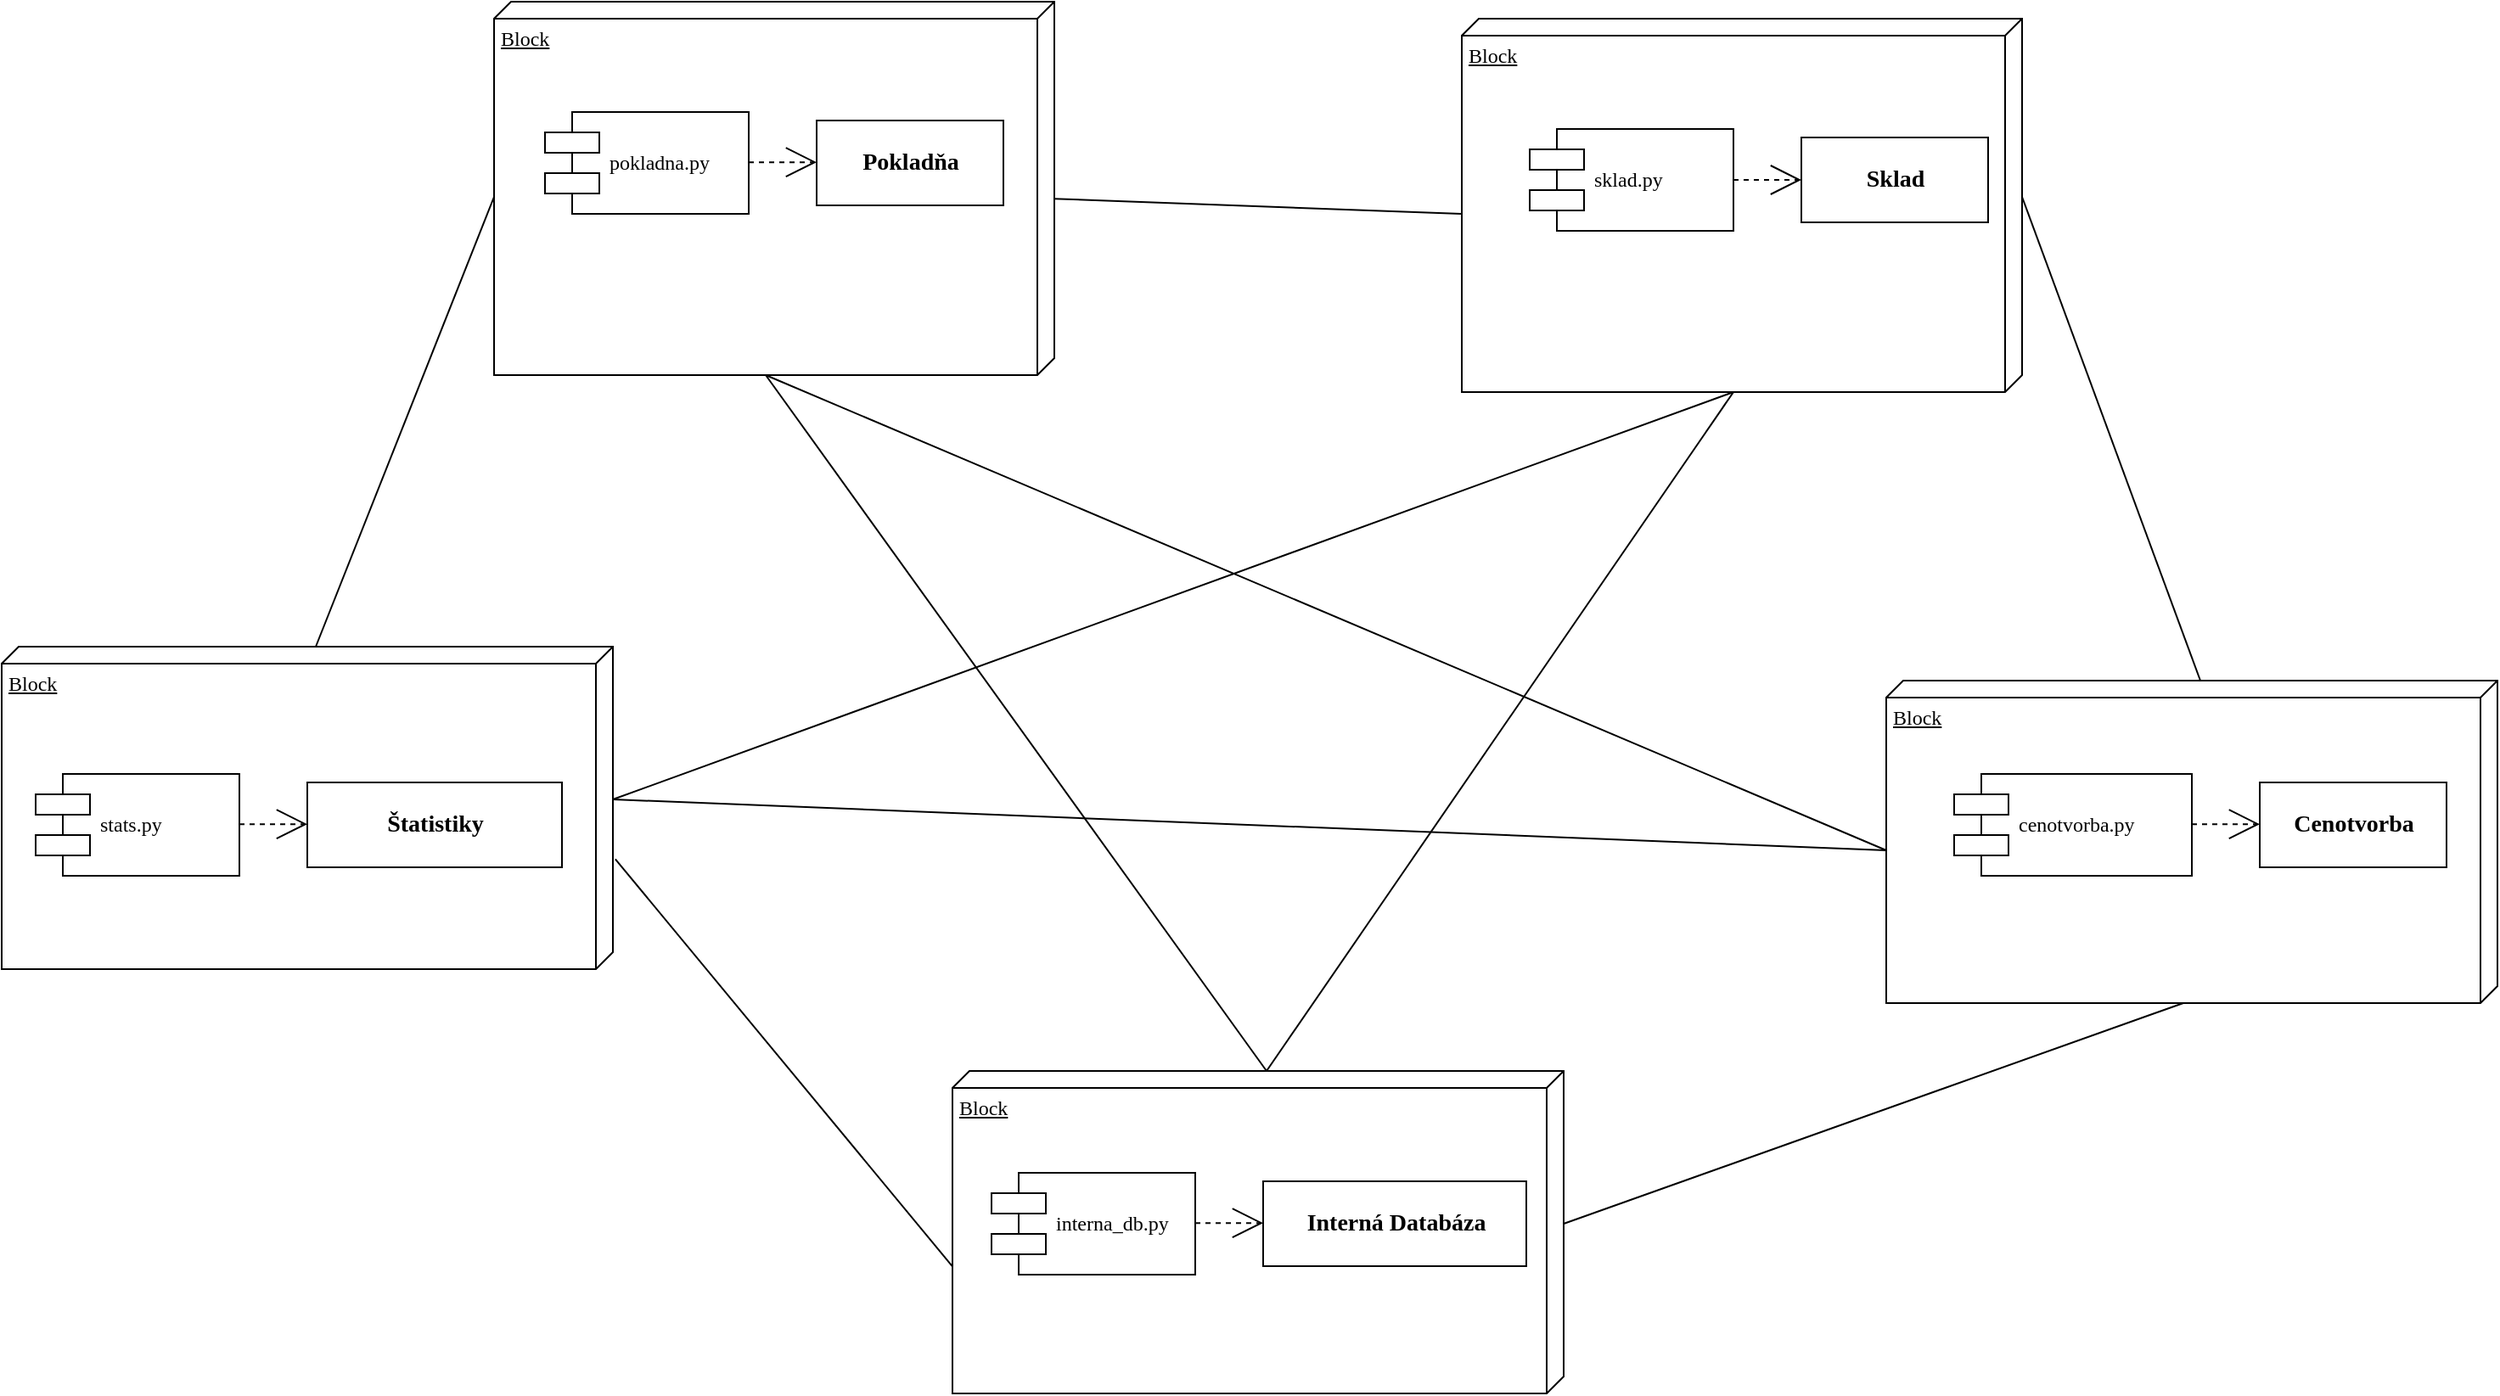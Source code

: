 <mxfile version="20.5.1" type="github">
  <diagram name="Page-1" id="5f0bae14-7c28-e335-631c-24af17079c00">
    <mxGraphModel dx="2830" dy="940" grid="1" gridSize="10" guides="1" tooltips="1" connect="1" arrows="1" fold="1" page="1" pageScale="1" pageWidth="1100" pageHeight="850" background="none" math="0" shadow="0">
      <root>
        <mxCell id="0" />
        <mxCell id="1" parent="0" />
        <mxCell id="tpBAGbhvA21EfK-I3iRg-14" value="" style="endArrow=none;html=1;rounded=0;fontSize=14;exitX=0.659;exitY=-0.004;exitDx=0;exitDy=0;exitPerimeter=0;entryX=0.606;entryY=1;entryDx=0;entryDy=0;entryPerimeter=0;" edge="1" parent="1" source="tpBAGbhvA21EfK-I3iRg-2" target="39150e848f15840c-3">
          <mxGeometry width="50" height="50" relative="1" as="geometry">
            <mxPoint x="280" y="580" as="sourcePoint" />
            <mxPoint x="330" y="520" as="targetPoint" />
          </mxGeometry>
        </mxCell>
        <mxCell id="tpBAGbhvA21EfK-I3iRg-17" value="" style="group" vertex="1" connectable="0" parent="1">
          <mxGeometry x="890" y="410" width="360" height="190" as="geometry" />
        </mxCell>
        <mxCell id="tpBAGbhvA21EfK-I3iRg-3" value="Block" style="verticalAlign=top;align=left;spacingTop=8;spacingLeft=2;spacingRight=12;shape=cube;size=10;direction=south;fontStyle=4;html=1;rounded=0;shadow=0;comic=0;labelBackgroundColor=none;strokeWidth=1;fontFamily=Verdana;fontSize=12" vertex="1" parent="tpBAGbhvA21EfK-I3iRg-17">
          <mxGeometry width="360" height="190" as="geometry" />
        </mxCell>
        <mxCell id="tpBAGbhvA21EfK-I3iRg-4" value="cenotvorba.py" style="shape=component;align=left;spacingLeft=36;rounded=0;shadow=0;comic=0;labelBackgroundColor=none;strokeWidth=1;fontFamily=Verdana;fontSize=12;html=1;" vertex="1" parent="tpBAGbhvA21EfK-I3iRg-17">
          <mxGeometry x="40" y="55" width="140" height="60" as="geometry" />
        </mxCell>
        <mxCell id="tpBAGbhvA21EfK-I3iRg-7" value="Cenotvorba" style="html=1;rounded=0;shadow=0;comic=0;labelBackgroundColor=none;strokeWidth=1;fontFamily=Verdana;fontSize=14;align=center;fontStyle=1" vertex="1" parent="tpBAGbhvA21EfK-I3iRg-17">
          <mxGeometry x="220" y="60" width="110" height="50" as="geometry" />
        </mxCell>
        <mxCell id="tpBAGbhvA21EfK-I3iRg-9" style="edgeStyle=orthogonalEdgeStyle;rounded=0;html=1;dashed=1;labelBackgroundColor=none;startArrow=none;startFill=0;startSize=8;endArrow=open;endFill=0;endSize=16;fontFamily=Verdana;fontSize=12;" edge="1" parent="tpBAGbhvA21EfK-I3iRg-17">
          <mxGeometry relative="1" as="geometry">
            <mxPoint x="180" y="84.58" as="sourcePoint" />
            <mxPoint x="220" y="84.58" as="targetPoint" />
          </mxGeometry>
        </mxCell>
        <mxCell id="tpBAGbhvA21EfK-I3iRg-19" value="" style="group" vertex="1" connectable="0" parent="1">
          <mxGeometry x="340" y="640" width="360" height="190" as="geometry" />
        </mxCell>
        <mxCell id="tpBAGbhvA21EfK-I3iRg-32" value="" style="group" vertex="1" connectable="0" parent="tpBAGbhvA21EfK-I3iRg-19">
          <mxGeometry width="360" height="190" as="geometry" />
        </mxCell>
        <mxCell id="39150e848f15840c-3" value="Block" style="verticalAlign=top;align=left;spacingTop=8;spacingLeft=2;spacingRight=12;shape=cube;size=10;direction=south;fontStyle=4;html=1;rounded=0;shadow=0;comic=0;labelBackgroundColor=none;strokeWidth=1;fontFamily=Verdana;fontSize=12" parent="tpBAGbhvA21EfK-I3iRg-32" vertex="1">
          <mxGeometry width="360" height="190" as="geometry" />
        </mxCell>
        <mxCell id="tpBAGbhvA21EfK-I3iRg-18" value="" style="group" vertex="1" connectable="0" parent="tpBAGbhvA21EfK-I3iRg-32">
          <mxGeometry x="23" y="60" width="315" height="60" as="geometry" />
        </mxCell>
        <mxCell id="39150e848f15840c-10" value="interna_db.py" style="shape=component;align=left;spacingLeft=36;rounded=0;shadow=0;comic=0;labelBackgroundColor=none;strokeWidth=1;fontFamily=Verdana;fontSize=12;html=1;" parent="tpBAGbhvA21EfK-I3iRg-18" vertex="1">
          <mxGeometry width="120" height="60" as="geometry" />
        </mxCell>
        <mxCell id="tpBAGbhvA21EfK-I3iRg-1" value="Interná Databáza" style="html=1;rounded=0;shadow=0;comic=0;labelBackgroundColor=none;strokeWidth=1;fontFamily=Verdana;fontSize=14;align=center;fontStyle=1" vertex="1" parent="tpBAGbhvA21EfK-I3iRg-18">
          <mxGeometry x="160" y="5" width="155" height="50" as="geometry" />
        </mxCell>
        <mxCell id="tpBAGbhvA21EfK-I3iRg-11" style="edgeStyle=orthogonalEdgeStyle;rounded=0;html=1;dashed=1;labelBackgroundColor=none;startArrow=none;startFill=0;startSize=8;endArrow=open;endFill=0;endSize=16;fontFamily=Verdana;fontSize=12;" edge="1" parent="tpBAGbhvA21EfK-I3iRg-18">
          <mxGeometry relative="1" as="geometry">
            <mxPoint x="120" y="29.58" as="sourcePoint" />
            <mxPoint x="160" y="29.58" as="targetPoint" />
          </mxGeometry>
        </mxCell>
        <mxCell id="tpBAGbhvA21EfK-I3iRg-20" value="" style="endArrow=none;html=1;rounded=0;fontSize=14;exitX=0;exitY=0;exitDx=190;exitDy=185;exitPerimeter=0;entryX=0;entryY=0;entryDx=90;entryDy=0;entryPerimeter=0;" edge="1" parent="1" source="tpBAGbhvA21EfK-I3iRg-3" target="39150e848f15840c-3">
          <mxGeometry width="50" height="50" relative="1" as="geometry">
            <mxPoint x="740.0" y="530" as="sourcePoint" />
            <mxPoint x="908.56" y="714.93" as="targetPoint" />
          </mxGeometry>
        </mxCell>
        <mxCell id="tpBAGbhvA21EfK-I3iRg-21" value="" style="endArrow=none;html=1;rounded=0;fontSize=14;exitX=0;exitY=0;exitDx=115;exitDy=330;exitPerimeter=0;entryX=0;entryY=0;entryDx=0;entryDy=175;entryPerimeter=0;" edge="1" parent="1" source="39150e848f15840c-1" target="tpBAGbhvA21EfK-I3iRg-2">
          <mxGeometry width="50" height="50" relative="1" as="geometry">
            <mxPoint x="80.0" y="240.0" as="sourcePoint" />
            <mxPoint x="248.56" y="424.93" as="targetPoint" />
          </mxGeometry>
        </mxCell>
        <mxCell id="tpBAGbhvA21EfK-I3iRg-22" value="" style="endArrow=none;html=1;rounded=0;fontSize=14;entryX=0;entryY=0;entryDx=115;entryDy=330;entryPerimeter=0;" edge="1" parent="1" source="39150e848f15840c-1" target="39150e848f15840c-2">
          <mxGeometry width="50" height="50" relative="1" as="geometry">
            <mxPoint x="400.0" y="105.07" as="sourcePoint" />
            <mxPoint x="568.56" y="290.0" as="targetPoint" />
          </mxGeometry>
        </mxCell>
        <mxCell id="tpBAGbhvA21EfK-I3iRg-23" value="" style="endArrow=none;html=1;rounded=0;fontSize=14;exitX=0;exitY=0;exitDx=105;exitDy=0;exitPerimeter=0;entryX=0;entryY=0;entryDx=0;entryDy=175;entryPerimeter=0;" edge="1" parent="1" source="39150e848f15840c-2" target="tpBAGbhvA21EfK-I3iRg-3">
          <mxGeometry width="50" height="50" relative="1" as="geometry">
            <mxPoint x="860.0" y="210.0" as="sourcePoint" />
            <mxPoint x="1028.56" y="394.93" as="targetPoint" />
          </mxGeometry>
        </mxCell>
        <mxCell id="tpBAGbhvA21EfK-I3iRg-24" value="" style="endArrow=none;html=1;rounded=0;fontSize=14;exitX=0;exitY=0;exitDx=220;exitDy=170;exitPerimeter=0;entryX=0;entryY=0;entryDx=90;entryDy=0;entryPerimeter=0;" edge="1" parent="1" source="39150e848f15840c-2" target="tpBAGbhvA21EfK-I3iRg-2">
          <mxGeometry width="50" height="50" relative="1" as="geometry">
            <mxPoint x="310" y="300" as="sourcePoint" />
            <mxPoint x="215" y="520" as="targetPoint" />
          </mxGeometry>
        </mxCell>
        <mxCell id="tpBAGbhvA21EfK-I3iRg-25" value="" style="endArrow=none;html=1;rounded=0;fontSize=14;exitX=0;exitY=0;exitDx=100;exitDy=360;exitPerimeter=0;entryX=0;entryY=0;entryDx=220;entryDy=170;entryPerimeter=0;" edge="1" parent="1" source="tpBAGbhvA21EfK-I3iRg-3" target="39150e848f15840c-1">
          <mxGeometry width="50" height="50" relative="1" as="geometry">
            <mxPoint x="845" y="510" as="sourcePoint" />
            <mxPoint x="750" y="730" as="targetPoint" />
          </mxGeometry>
        </mxCell>
        <mxCell id="tpBAGbhvA21EfK-I3iRg-26" value="" style="endArrow=none;html=1;rounded=0;fontSize=14;exitX=0;exitY=0;exitDx=220;exitDy=170;exitPerimeter=0;entryX=0;entryY=0;entryDx=0;entryDy=175;entryPerimeter=0;" edge="1" parent="1" source="39150e848f15840c-1" target="39150e848f15840c-3">
          <mxGeometry width="50" height="50" relative="1" as="geometry">
            <mxPoint x="475" y="350" as="sourcePoint" />
            <mxPoint x="380" y="570" as="targetPoint" />
          </mxGeometry>
        </mxCell>
        <mxCell id="tpBAGbhvA21EfK-I3iRg-27" value="" style="endArrow=none;html=1;rounded=0;fontSize=14;exitX=0;exitY=0;exitDx=220;exitDy=170;exitPerimeter=0;entryX=0;entryY=0;entryDx=0;entryDy=175;entryPerimeter=0;" edge="1" parent="1" source="39150e848f15840c-2" target="39150e848f15840c-3">
          <mxGeometry width="50" height="50" relative="1" as="geometry">
            <mxPoint x="667.5" y="360" as="sourcePoint" />
            <mxPoint x="572.5" y="580" as="targetPoint" />
          </mxGeometry>
        </mxCell>
        <mxCell id="tpBAGbhvA21EfK-I3iRg-28" value="" style="endArrow=none;html=1;rounded=0;fontSize=14;exitX=0;exitY=0;exitDx=100;exitDy=360;exitPerimeter=0;entryX=0;entryY=0;entryDx=90;entryDy=0;entryPerimeter=0;" edge="1" parent="1" source="tpBAGbhvA21EfK-I3iRg-3" target="tpBAGbhvA21EfK-I3iRg-2">
          <mxGeometry width="50" height="50" relative="1" as="geometry">
            <mxPoint x="850" y="510" as="sourcePoint" />
            <mxPoint x="370" y="715" as="targetPoint" />
          </mxGeometry>
        </mxCell>
        <mxCell id="tpBAGbhvA21EfK-I3iRg-29" value="" style="group" vertex="1" connectable="0" parent="1">
          <mxGeometry x="640" y="20" width="330" height="220" as="geometry" />
        </mxCell>
        <mxCell id="39150e848f15840c-2" value="Block" style="verticalAlign=top;align=left;spacingTop=8;spacingLeft=2;spacingRight=12;shape=cube;size=10;direction=south;fontStyle=4;html=1;rounded=0;shadow=0;comic=0;labelBackgroundColor=none;strokeWidth=1;fontFamily=Verdana;fontSize=12" parent="tpBAGbhvA21EfK-I3iRg-29" vertex="1">
          <mxGeometry width="330" height="220" as="geometry" />
        </mxCell>
        <mxCell id="39150e848f15840c-7" value="sklad.py" style="shape=component;align=left;spacingLeft=36;rounded=0;shadow=0;comic=0;labelBackgroundColor=none;strokeWidth=1;fontFamily=Verdana;fontSize=12;html=1;" parent="tpBAGbhvA21EfK-I3iRg-29" vertex="1">
          <mxGeometry x="40" y="65" width="120" height="60" as="geometry" />
        </mxCell>
        <mxCell id="39150e848f15840c-8" value="Sklad" style="html=1;rounded=0;shadow=0;comic=0;labelBackgroundColor=none;strokeWidth=1;fontFamily=Verdana;fontSize=14;align=center;fontStyle=1" parent="tpBAGbhvA21EfK-I3iRg-29" vertex="1">
          <mxGeometry x="200" y="70" width="110" height="50" as="geometry" />
        </mxCell>
        <mxCell id="39150e848f15840c-16" style="edgeStyle=orthogonalEdgeStyle;rounded=0;html=1;dashed=1;labelBackgroundColor=none;startArrow=none;startFill=0;startSize=8;endArrow=open;endFill=0;endSize=16;fontFamily=Verdana;fontSize=12;" parent="tpBAGbhvA21EfK-I3iRg-29" source="39150e848f15840c-7" target="39150e848f15840c-8" edge="1">
          <mxGeometry relative="1" as="geometry" />
        </mxCell>
        <mxCell id="tpBAGbhvA21EfK-I3iRg-30" value="" style="group" vertex="1" connectable="0" parent="1">
          <mxGeometry x="70" y="10" width="330" height="220" as="geometry" />
        </mxCell>
        <mxCell id="39150e848f15840c-1" value="Block" style="verticalAlign=top;align=left;spacingTop=8;spacingLeft=2;spacingRight=12;shape=cube;size=10;direction=south;fontStyle=4;html=1;rounded=0;shadow=0;comic=0;labelBackgroundColor=none;strokeWidth=1;fontFamily=Verdana;fontSize=12" parent="tpBAGbhvA21EfK-I3iRg-30" vertex="1">
          <mxGeometry width="330" height="220" as="geometry" />
        </mxCell>
        <mxCell id="39150e848f15840c-4" value="Pokladňa" style="html=1;rounded=0;shadow=0;comic=0;labelBackgroundColor=none;strokeWidth=1;fontFamily=Verdana;fontSize=14;align=center;fontStyle=1" parent="tpBAGbhvA21EfK-I3iRg-30" vertex="1">
          <mxGeometry x="190" y="70" width="110" height="50" as="geometry" />
        </mxCell>
        <mxCell id="39150e848f15840c-5" value="pokladna.py" style="shape=component;align=left;spacingLeft=36;rounded=0;shadow=0;comic=0;labelBackgroundColor=none;strokeWidth=1;fontFamily=Verdana;fontSize=12;html=1;" parent="tpBAGbhvA21EfK-I3iRg-30" vertex="1">
          <mxGeometry x="30" y="65" width="120" height="60" as="geometry" />
        </mxCell>
        <mxCell id="tpBAGbhvA21EfK-I3iRg-12" style="edgeStyle=orthogonalEdgeStyle;rounded=0;html=1;dashed=1;labelBackgroundColor=none;startArrow=none;startFill=0;startSize=8;endArrow=open;endFill=0;endSize=16;fontFamily=Verdana;fontSize=12;" edge="1" parent="tpBAGbhvA21EfK-I3iRg-30">
          <mxGeometry relative="1" as="geometry">
            <mxPoint x="150" y="94.58" as="sourcePoint" />
            <mxPoint x="190" y="94.58" as="targetPoint" />
          </mxGeometry>
        </mxCell>
        <mxCell id="tpBAGbhvA21EfK-I3iRg-31" value="" style="group" vertex="1" connectable="0" parent="1">
          <mxGeometry x="-220" y="390" width="360" height="190" as="geometry" />
        </mxCell>
        <mxCell id="tpBAGbhvA21EfK-I3iRg-2" value="Block" style="verticalAlign=top;align=left;spacingTop=8;spacingLeft=2;spacingRight=12;shape=cube;size=10;direction=south;fontStyle=4;html=1;rounded=0;shadow=0;comic=0;labelBackgroundColor=none;strokeWidth=1;fontFamily=Verdana;fontSize=12" vertex="1" parent="tpBAGbhvA21EfK-I3iRg-31">
          <mxGeometry width="360" height="190" as="geometry" />
        </mxCell>
        <mxCell id="tpBAGbhvA21EfK-I3iRg-5" value="stats.py" style="shape=component;align=left;spacingLeft=36;rounded=0;shadow=0;comic=0;labelBackgroundColor=none;strokeWidth=1;fontFamily=Verdana;fontSize=12;html=1;" vertex="1" parent="tpBAGbhvA21EfK-I3iRg-31">
          <mxGeometry x="20" y="75" width="120" height="60" as="geometry" />
        </mxCell>
        <mxCell id="tpBAGbhvA21EfK-I3iRg-6" value="Štatistiky" style="html=1;rounded=0;shadow=0;comic=0;labelBackgroundColor=none;strokeWidth=1;fontFamily=Verdana;fontSize=14;align=center;fontStyle=1" vertex="1" parent="tpBAGbhvA21EfK-I3iRg-31">
          <mxGeometry x="180" y="80" width="150" height="50" as="geometry" />
        </mxCell>
        <mxCell id="tpBAGbhvA21EfK-I3iRg-10" style="edgeStyle=orthogonalEdgeStyle;rounded=0;html=1;dashed=1;labelBackgroundColor=none;startArrow=none;startFill=0;startSize=8;endArrow=open;endFill=0;endSize=16;fontFamily=Verdana;fontSize=12;" edge="1" parent="tpBAGbhvA21EfK-I3iRg-31">
          <mxGeometry relative="1" as="geometry">
            <mxPoint x="140" y="104.58" as="sourcePoint" />
            <mxPoint x="180" y="104.58" as="targetPoint" />
          </mxGeometry>
        </mxCell>
      </root>
    </mxGraphModel>
  </diagram>
</mxfile>
